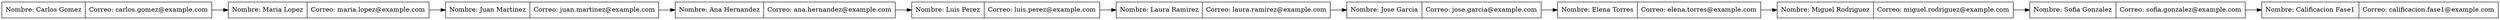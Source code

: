 digraph G {
node [shape=record];
rankdir=LR;
node0 [label="{Nombre: Carlos Gomez | Correo: carlos.gomez@example.com}"];
node0 -> node1;
node1 [label="{Nombre: Maria Lopez | Correo: maria.lopez@example.com}"];
node1 -> node2;
node2 [label="{Nombre: Juan Martinez | Correo: juan.martinez@example.com}"];
node2 -> node3;
node3 [label="{Nombre: Ana Hernandez | Correo: ana.hernandez@example.com}"];
node3 -> node4;
node4 [label="{Nombre: Luis Perez | Correo: luis.perez@example.com}"];
node4 -> node5;
node5 [label="{Nombre: Laura Ramirez | Correo: laura.ramirez@example.com}"];
node5 -> node6;
node6 [label="{Nombre: Jose Garcia | Correo: jose.garcia@example.com}"];
node6 -> node7;
node7 [label="{Nombre: Elena Torres | Correo: elena.torres@example.com}"];
node7 -> node8;
node8 [label="{Nombre: Miguel Rodriguez | Correo: miguel.rodriguez@example.com}"];
node8 -> node9;
node9 [label="{Nombre: Sofia Gonzalez | Correo: sofia.gonzalez@example.com}"];
node9 -> node10;
node10 [label="{Nombre: Calificacion Fase1 | Correo: calificacion.fase1@example.com}"];
}
